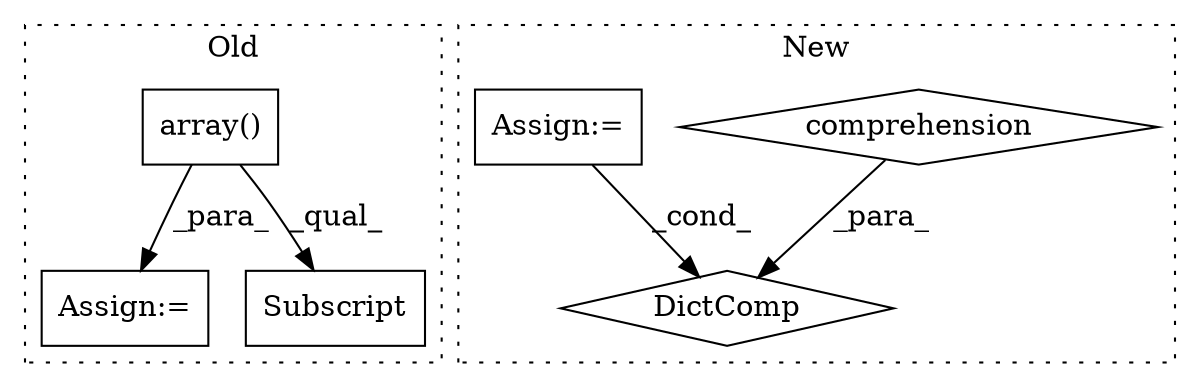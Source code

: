 digraph G {
subgraph cluster0 {
1 [label="array()" a="75" s="2187,2252" l="9,1" shape="box"];
4 [label="Assign:=" a="68" s="2265" l="21" shape="box"];
5 [label="Subscript" a="63" s="2337,0" l="9,0" shape="box"];
label = "Old";
style="dotted";
}
subgraph cluster1 {
2 [label="DictComp" a="84" s="2376" l="60" shape="diamond"];
3 [label="comprehension" a="45" s="2402" l="3" shape="diamond"];
6 [label="Assign:=" a="68" s="2266" l="3" shape="box"];
label = "New";
style="dotted";
}
1 -> 5 [label="_qual_"];
1 -> 4 [label="_para_"];
3 -> 2 [label="_para_"];
6 -> 2 [label="_cond_"];
}